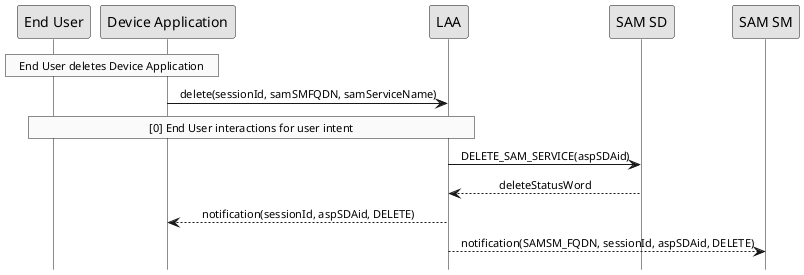 @startuml

hide footbox
skinparam sequenceMessageAlign center
skinparam sequenceArrowFontSize 11
skinparam noteFontSize 11
skinparam monochrome true
skinparam lifelinestrategy solid
 
rnote over "End User", "Device Application"
     End User deletes Device Application
end rnote

"Device Application" -> LAA : delete(sessionId, samSMFQDN, samServiceName)

rnote over "LAA", "End User"
     [0] End User interactions for user intent
end rnote
 
"LAA" -> "SAM SD" : DELETE_SAM_SERVICE(aspSDAid) 
"SAM SD" --> LAA : deleteStatusWord

 
LAA --> "Device Application" : notification(sessionId, aspSDAid, DELETE)
 
LAA --> "SAM SM" : notification(SAMSM_FQDN, sessionId, aspSDAid, DELETE)
@enduml

